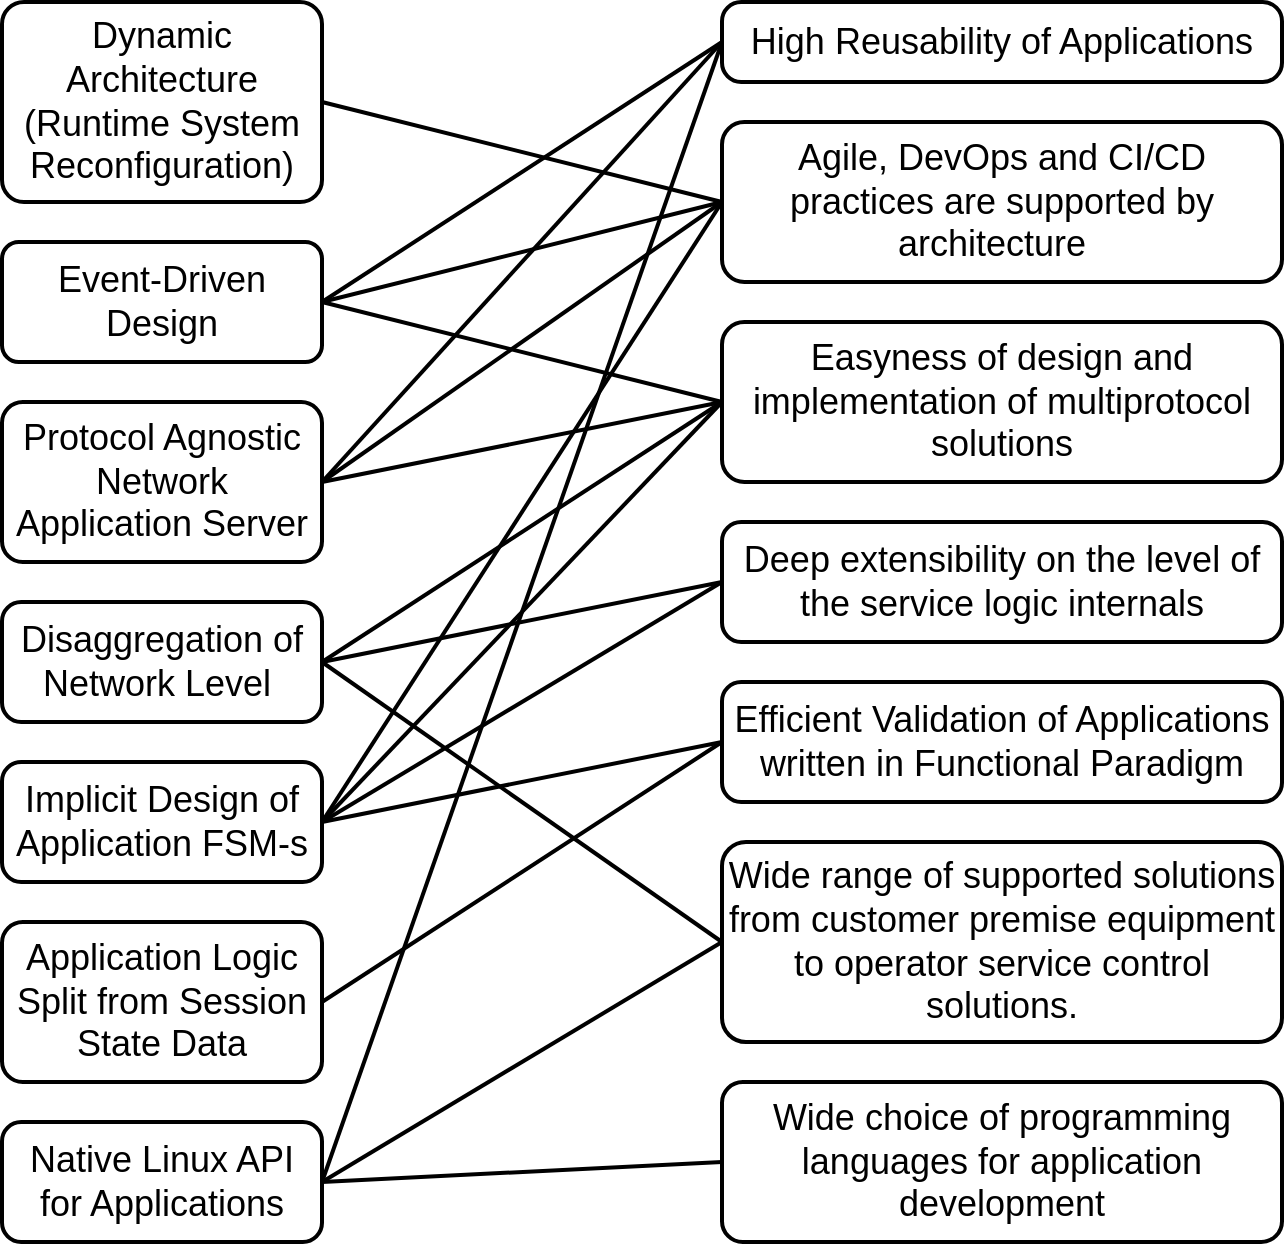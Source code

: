 <mxfile version="14.5.1" type="device"><diagram id="AAbI2J0WCu5oaA96AEtT" name="Page-1"><mxGraphModel dx="868" dy="823" grid="1" gridSize="10" guides="1" tooltips="1" connect="1" arrows="1" fold="1" page="1" pageScale="1" pageWidth="1169" pageHeight="827" math="0" shadow="0"><root><mxCell id="0"/><mxCell id="1" parent="0"/><mxCell id="_DmnVrVZfq8cfCLqwFOb-1" value="Event-Driven Design" style="rounded=1;whiteSpace=wrap;html=1;strokeWidth=2;arcSize=14;fontSize=18;" vertex="1" parent="1"><mxGeometry x="160" y="180" width="160" height="60" as="geometry"/></mxCell><mxCell id="_DmnVrVZfq8cfCLqwFOb-2" value="Disaggregation of Network Level&amp;nbsp;" style="rounded=1;whiteSpace=wrap;html=1;strokeWidth=2;arcSize=16;fontSize=18;" vertex="1" parent="1"><mxGeometry x="160" y="360" width="160" height="60" as="geometry"/></mxCell><mxCell id="_DmnVrVZfq8cfCLqwFOb-3" value="Implicit Design of Application FSM-s" style="rounded=1;whiteSpace=wrap;html=1;strokeWidth=2;arcSize=16;fontSize=18;" vertex="1" parent="1"><mxGeometry x="160" y="440" width="160" height="60" as="geometry"/></mxCell><mxCell id="_DmnVrVZfq8cfCLqwFOb-4" value="Native Linux API for Applications" style="rounded=1;whiteSpace=wrap;html=1;strokeWidth=2;arcSize=16;fontSize=18;" vertex="1" parent="1"><mxGeometry x="160" y="620" width="160" height="60" as="geometry"/></mxCell><mxCell id="_DmnVrVZfq8cfCLqwFOb-5" value="Dynamic Architecture (Runtime System Reconfiguration)" style="rounded=1;whiteSpace=wrap;html=1;strokeWidth=2;arcSize=11;fontSize=18;" vertex="1" parent="1"><mxGeometry x="160" y="60" width="160" height="100" as="geometry"/></mxCell><mxCell id="_DmnVrVZfq8cfCLqwFOb-7" value="Protocol Agnostic Network Application Server" style="rounded=1;whiteSpace=wrap;html=1;strokeWidth=2;arcSize=13;fontSize=18;" vertex="1" parent="1"><mxGeometry x="160" y="260" width="160" height="80" as="geometry"/></mxCell><mxCell id="_DmnVrVZfq8cfCLqwFOb-8" value="Application Logic Split from Session State Data" style="rounded=1;whiteSpace=wrap;html=1;strokeWidth=2;arcSize=13;fontSize=18;" vertex="1" parent="1"><mxGeometry x="160" y="520" width="160" height="80" as="geometry"/></mxCell><mxCell id="_DmnVrVZfq8cfCLqwFOb-9" value="Easyness&amp;nbsp;of design and implementation of multiprotocol solutions" style="rounded=1;whiteSpace=wrap;html=1;strokeWidth=2;arcSize=14;fontSize=18;" vertex="1" parent="1"><mxGeometry x="520" y="220" width="280" height="80" as="geometry"/></mxCell><mxCell id="_DmnVrVZfq8cfCLqwFOb-10" value="Wide range of supported solutions from customer premise equipment to operator service control solutions." style="rounded=1;whiteSpace=wrap;html=1;strokeWidth=2;arcSize=12;fontSize=18;" vertex="1" parent="1"><mxGeometry x="520" y="480" width="280" height="100" as="geometry"/></mxCell><mxCell id="_DmnVrVZfq8cfCLqwFOb-11" value="Deep extensibility on the level of the service logic internals" style="rounded=1;whiteSpace=wrap;html=1;strokeWidth=2;arcSize=16;fontSize=18;" vertex="1" parent="1"><mxGeometry x="520" y="320" width="280" height="60" as="geometry"/></mxCell><mxCell id="_DmnVrVZfq8cfCLqwFOb-12" value="Wide choice of programming languages for application development" style="rounded=1;whiteSpace=wrap;html=1;strokeWidth=2;arcSize=13;fontSize=18;" vertex="1" parent="1"><mxGeometry x="520" y="600" width="280" height="80" as="geometry"/></mxCell><mxCell id="_DmnVrVZfq8cfCLqwFOb-13" value="Efficient Validation of Applications written in Functional Paradigm" style="rounded=1;whiteSpace=wrap;html=1;strokeWidth=2;arcSize=16;fontSize=18;" vertex="1" parent="1"><mxGeometry x="520" y="400" width="280" height="60" as="geometry"/></mxCell><mxCell id="_DmnVrVZfq8cfCLqwFOb-14" value="High Reusability of Applications" style="rounded=1;whiteSpace=wrap;html=1;strokeWidth=2;arcSize=24;fontSize=18;" vertex="1" parent="1"><mxGeometry x="520" y="60" width="280" height="40" as="geometry"/></mxCell><mxCell id="_DmnVrVZfq8cfCLqwFOb-15" value="Agile, DevOps and CI/CD practices are supported by architecture&amp;nbsp;&amp;nbsp;" style="rounded=1;whiteSpace=wrap;html=1;strokeWidth=2;arcSize=14;fontSize=18;" vertex="1" parent="1"><mxGeometry x="520" y="120" width="280" height="80" as="geometry"/></mxCell><mxCell id="_DmnVrVZfq8cfCLqwFOb-16" value="" style="endArrow=none;html=1;fontSize=18;fontColor=#FFFF66;entryX=1;entryY=0.5;entryDx=0;entryDy=0;exitX=0;exitY=0.5;exitDx=0;exitDy=0;strokeWidth=2;" edge="1" parent="1" source="_DmnVrVZfq8cfCLqwFOb-9" target="_DmnVrVZfq8cfCLqwFOb-1"><mxGeometry width="50" height="50" relative="1" as="geometry"><mxPoint x="390" y="450" as="sourcePoint"/><mxPoint x="440" y="400" as="targetPoint"/></mxGeometry></mxCell><mxCell id="_DmnVrVZfq8cfCLqwFOb-17" value="" style="endArrow=none;html=1;strokeWidth=2;fontSize=18;fontColor=#FFFF66;entryX=1;entryY=0.5;entryDx=0;entryDy=0;exitX=0;exitY=0.5;exitDx=0;exitDy=0;" edge="1" parent="1" source="_DmnVrVZfq8cfCLqwFOb-14" target="_DmnVrVZfq8cfCLqwFOb-1"><mxGeometry width="50" height="50" relative="1" as="geometry"><mxPoint x="390" y="450" as="sourcePoint"/><mxPoint x="440" y="400" as="targetPoint"/></mxGeometry></mxCell><mxCell id="_DmnVrVZfq8cfCLqwFOb-18" value="" style="endArrow=none;html=1;strokeWidth=2;fontSize=18;fontColor=#FFFF66;entryX=1;entryY=0.5;entryDx=0;entryDy=0;exitX=0;exitY=0.5;exitDx=0;exitDy=0;" edge="1" parent="1" source="_DmnVrVZfq8cfCLqwFOb-15" target="_DmnVrVZfq8cfCLqwFOb-1"><mxGeometry width="50" height="50" relative="1" as="geometry"><mxPoint x="390" y="450" as="sourcePoint"/><mxPoint x="440" y="400" as="targetPoint"/></mxGeometry></mxCell><mxCell id="_DmnVrVZfq8cfCLqwFOb-19" value="" style="endArrow=none;html=1;strokeWidth=2;fontSize=18;fontColor=#FFFF66;entryX=1;entryY=0.5;entryDx=0;entryDy=0;exitX=0;exitY=0.5;exitDx=0;exitDy=0;" edge="1" parent="1" source="_DmnVrVZfq8cfCLqwFOb-11" target="_DmnVrVZfq8cfCLqwFOb-2"><mxGeometry width="50" height="50" relative="1" as="geometry"><mxPoint x="390" y="450" as="sourcePoint"/><mxPoint x="440" y="400" as="targetPoint"/></mxGeometry></mxCell><mxCell id="_DmnVrVZfq8cfCLqwFOb-20" value="" style="endArrow=none;html=1;strokeWidth=2;fontSize=18;fontColor=#FFFF66;exitX=1;exitY=0.5;exitDx=0;exitDy=0;entryX=0;entryY=0.5;entryDx=0;entryDy=0;" edge="1" parent="1" source="_DmnVrVZfq8cfCLqwFOb-2" target="_DmnVrVZfq8cfCLqwFOb-10"><mxGeometry width="50" height="50" relative="1" as="geometry"><mxPoint x="350" y="470" as="sourcePoint"/><mxPoint x="560" y="50" as="targetPoint"/></mxGeometry></mxCell><mxCell id="_DmnVrVZfq8cfCLqwFOb-21" value="" style="endArrow=none;html=1;strokeWidth=2;fontSize=18;fontColor=#FFFF66;entryX=0;entryY=0.5;entryDx=0;entryDy=0;exitX=1;exitY=0.5;exitDx=0;exitDy=0;" edge="1" parent="1" source="_DmnVrVZfq8cfCLqwFOb-2" target="_DmnVrVZfq8cfCLqwFOb-9"><mxGeometry width="50" height="50" relative="1" as="geometry"><mxPoint x="350" y="470" as="sourcePoint"/><mxPoint x="400" y="420" as="targetPoint"/></mxGeometry></mxCell><mxCell id="_DmnVrVZfq8cfCLqwFOb-22" value="" style="endArrow=none;html=1;strokeWidth=2;fontSize=18;fontColor=#FFFF66;entryX=1;entryY=0.5;entryDx=0;entryDy=0;exitX=0;exitY=0.5;exitDx=0;exitDy=0;" edge="1" parent="1" source="_DmnVrVZfq8cfCLqwFOb-15" target="_DmnVrVZfq8cfCLqwFOb-3"><mxGeometry width="50" height="50" relative="1" as="geometry"><mxPoint x="350" y="470" as="sourcePoint"/><mxPoint x="400" y="420" as="targetPoint"/></mxGeometry></mxCell><mxCell id="_DmnVrVZfq8cfCLqwFOb-23" value="" style="endArrow=none;html=1;strokeWidth=2;fontSize=18;fontColor=#FFFF66;entryX=1;entryY=0.5;entryDx=0;entryDy=0;exitX=0;exitY=0.5;exitDx=0;exitDy=0;" edge="1" parent="1" source="_DmnVrVZfq8cfCLqwFOb-13" target="_DmnVrVZfq8cfCLqwFOb-3"><mxGeometry width="50" height="50" relative="1" as="geometry"><mxPoint x="350" y="470" as="sourcePoint"/><mxPoint x="400" y="420" as="targetPoint"/></mxGeometry></mxCell><mxCell id="_DmnVrVZfq8cfCLqwFOb-24" value="" style="endArrow=none;html=1;strokeWidth=2;fontSize=18;fontColor=#FFFF66;entryX=0;entryY=0.5;entryDx=0;entryDy=0;exitX=1;exitY=0.5;exitDx=0;exitDy=0;" edge="1" parent="1" source="_DmnVrVZfq8cfCLqwFOb-3" target="_DmnVrVZfq8cfCLqwFOb-9"><mxGeometry width="50" height="50" relative="1" as="geometry"><mxPoint x="350" y="470" as="sourcePoint"/><mxPoint x="400" y="420" as="targetPoint"/></mxGeometry></mxCell><mxCell id="_DmnVrVZfq8cfCLqwFOb-25" value="" style="endArrow=none;html=1;strokeWidth=2;fontSize=18;fontColor=#FFFF66;entryX=1;entryY=0.5;entryDx=0;entryDy=0;exitX=0;exitY=0.5;exitDx=0;exitDy=0;" edge="1" parent="1" source="_DmnVrVZfq8cfCLqwFOb-12" target="_DmnVrVZfq8cfCLqwFOb-4"><mxGeometry width="50" height="50" relative="1" as="geometry"><mxPoint x="350" y="470" as="sourcePoint"/><mxPoint x="400" y="420" as="targetPoint"/></mxGeometry></mxCell><mxCell id="_DmnVrVZfq8cfCLqwFOb-26" value="" style="endArrow=none;html=1;strokeWidth=2;fontSize=18;fontColor=#FFFF66;entryX=0;entryY=0.5;entryDx=0;entryDy=0;exitX=1;exitY=0.5;exitDx=0;exitDy=0;" edge="1" parent="1" source="_DmnVrVZfq8cfCLqwFOb-4" target="_DmnVrVZfq8cfCLqwFOb-10"><mxGeometry width="50" height="50" relative="1" as="geometry"><mxPoint x="350" y="470" as="sourcePoint"/><mxPoint x="400" y="420" as="targetPoint"/></mxGeometry></mxCell><mxCell id="_DmnVrVZfq8cfCLqwFOb-27" value="" style="endArrow=none;html=1;strokeWidth=2;fontSize=18;fontColor=#FFFF66;entryX=1;entryY=0.5;entryDx=0;entryDy=0;exitX=0;exitY=0.5;exitDx=0;exitDy=0;" edge="1" parent="1" source="_DmnVrVZfq8cfCLqwFOb-11" target="_DmnVrVZfq8cfCLqwFOb-3"><mxGeometry width="50" height="50" relative="1" as="geometry"><mxPoint x="470" y="470" as="sourcePoint"/><mxPoint x="520" y="420" as="targetPoint"/></mxGeometry></mxCell><mxCell id="_DmnVrVZfq8cfCLqwFOb-28" value="" style="endArrow=none;html=1;strokeWidth=2;fontSize=18;fontColor=#FFFF66;entryX=1;entryY=0.5;entryDx=0;entryDy=0;exitX=0;exitY=0.5;exitDx=0;exitDy=0;" edge="1" parent="1" source="_DmnVrVZfq8cfCLqwFOb-14" target="_DmnVrVZfq8cfCLqwFOb-4"><mxGeometry width="50" height="50" relative="1" as="geometry"><mxPoint x="470" y="470" as="sourcePoint"/><mxPoint x="520" y="420" as="targetPoint"/></mxGeometry></mxCell><mxCell id="_DmnVrVZfq8cfCLqwFOb-29" value="" style="endArrow=none;html=1;strokeWidth=2;fontSize=18;fontColor=#FFFF66;entryX=1;entryY=0.5;entryDx=0;entryDy=0;exitX=0;exitY=0.5;exitDx=0;exitDy=0;" edge="1" parent="1" source="_DmnVrVZfq8cfCLqwFOb-15" target="_DmnVrVZfq8cfCLqwFOb-5"><mxGeometry width="50" height="50" relative="1" as="geometry"><mxPoint x="470" y="470" as="sourcePoint"/><mxPoint x="520" y="420" as="targetPoint"/></mxGeometry></mxCell><mxCell id="_DmnVrVZfq8cfCLqwFOb-30" value="" style="endArrow=none;html=1;strokeWidth=2;fontSize=18;fontColor=#FFFF66;entryX=1;entryY=0.5;entryDx=0;entryDy=0;exitX=0;exitY=0.5;exitDx=0;exitDy=0;" edge="1" parent="1" source="_DmnVrVZfq8cfCLqwFOb-14" target="_DmnVrVZfq8cfCLqwFOb-7"><mxGeometry width="50" height="50" relative="1" as="geometry"><mxPoint x="470" y="470" as="sourcePoint"/><mxPoint x="520" y="420" as="targetPoint"/></mxGeometry></mxCell><mxCell id="_DmnVrVZfq8cfCLqwFOb-31" value="" style="endArrow=none;html=1;strokeWidth=2;fontSize=18;fontColor=#FFFF66;entryX=0;entryY=0.5;entryDx=0;entryDy=0;exitX=1;exitY=0.5;exitDx=0;exitDy=0;" edge="1" parent="1" source="_DmnVrVZfq8cfCLqwFOb-7" target="_DmnVrVZfq8cfCLqwFOb-15"><mxGeometry width="50" height="50" relative="1" as="geometry"><mxPoint x="470" y="470" as="sourcePoint"/><mxPoint x="520" y="420" as="targetPoint"/></mxGeometry></mxCell><mxCell id="_DmnVrVZfq8cfCLqwFOb-32" value="" style="endArrow=none;html=1;strokeWidth=2;fontSize=18;fontColor=#FFFF66;entryX=0;entryY=0.5;entryDx=0;entryDy=0;exitX=1;exitY=0.5;exitDx=0;exitDy=0;" edge="1" parent="1" source="_DmnVrVZfq8cfCLqwFOb-7" target="_DmnVrVZfq8cfCLqwFOb-9"><mxGeometry width="50" height="50" relative="1" as="geometry"><mxPoint x="470" y="470" as="sourcePoint"/><mxPoint x="520" y="420" as="targetPoint"/></mxGeometry></mxCell><mxCell id="_DmnVrVZfq8cfCLqwFOb-33" value="" style="endArrow=none;html=1;strokeWidth=2;fontSize=18;fontColor=#FFFF66;entryX=1;entryY=0.5;entryDx=0;entryDy=0;exitX=0;exitY=0.5;exitDx=0;exitDy=0;" edge="1" parent="1" source="_DmnVrVZfq8cfCLqwFOb-13" target="_DmnVrVZfq8cfCLqwFOb-8"><mxGeometry width="50" height="50" relative="1" as="geometry"><mxPoint x="440" y="470" as="sourcePoint"/><mxPoint x="490" y="420" as="targetPoint"/></mxGeometry></mxCell></root></mxGraphModel></diagram></mxfile>